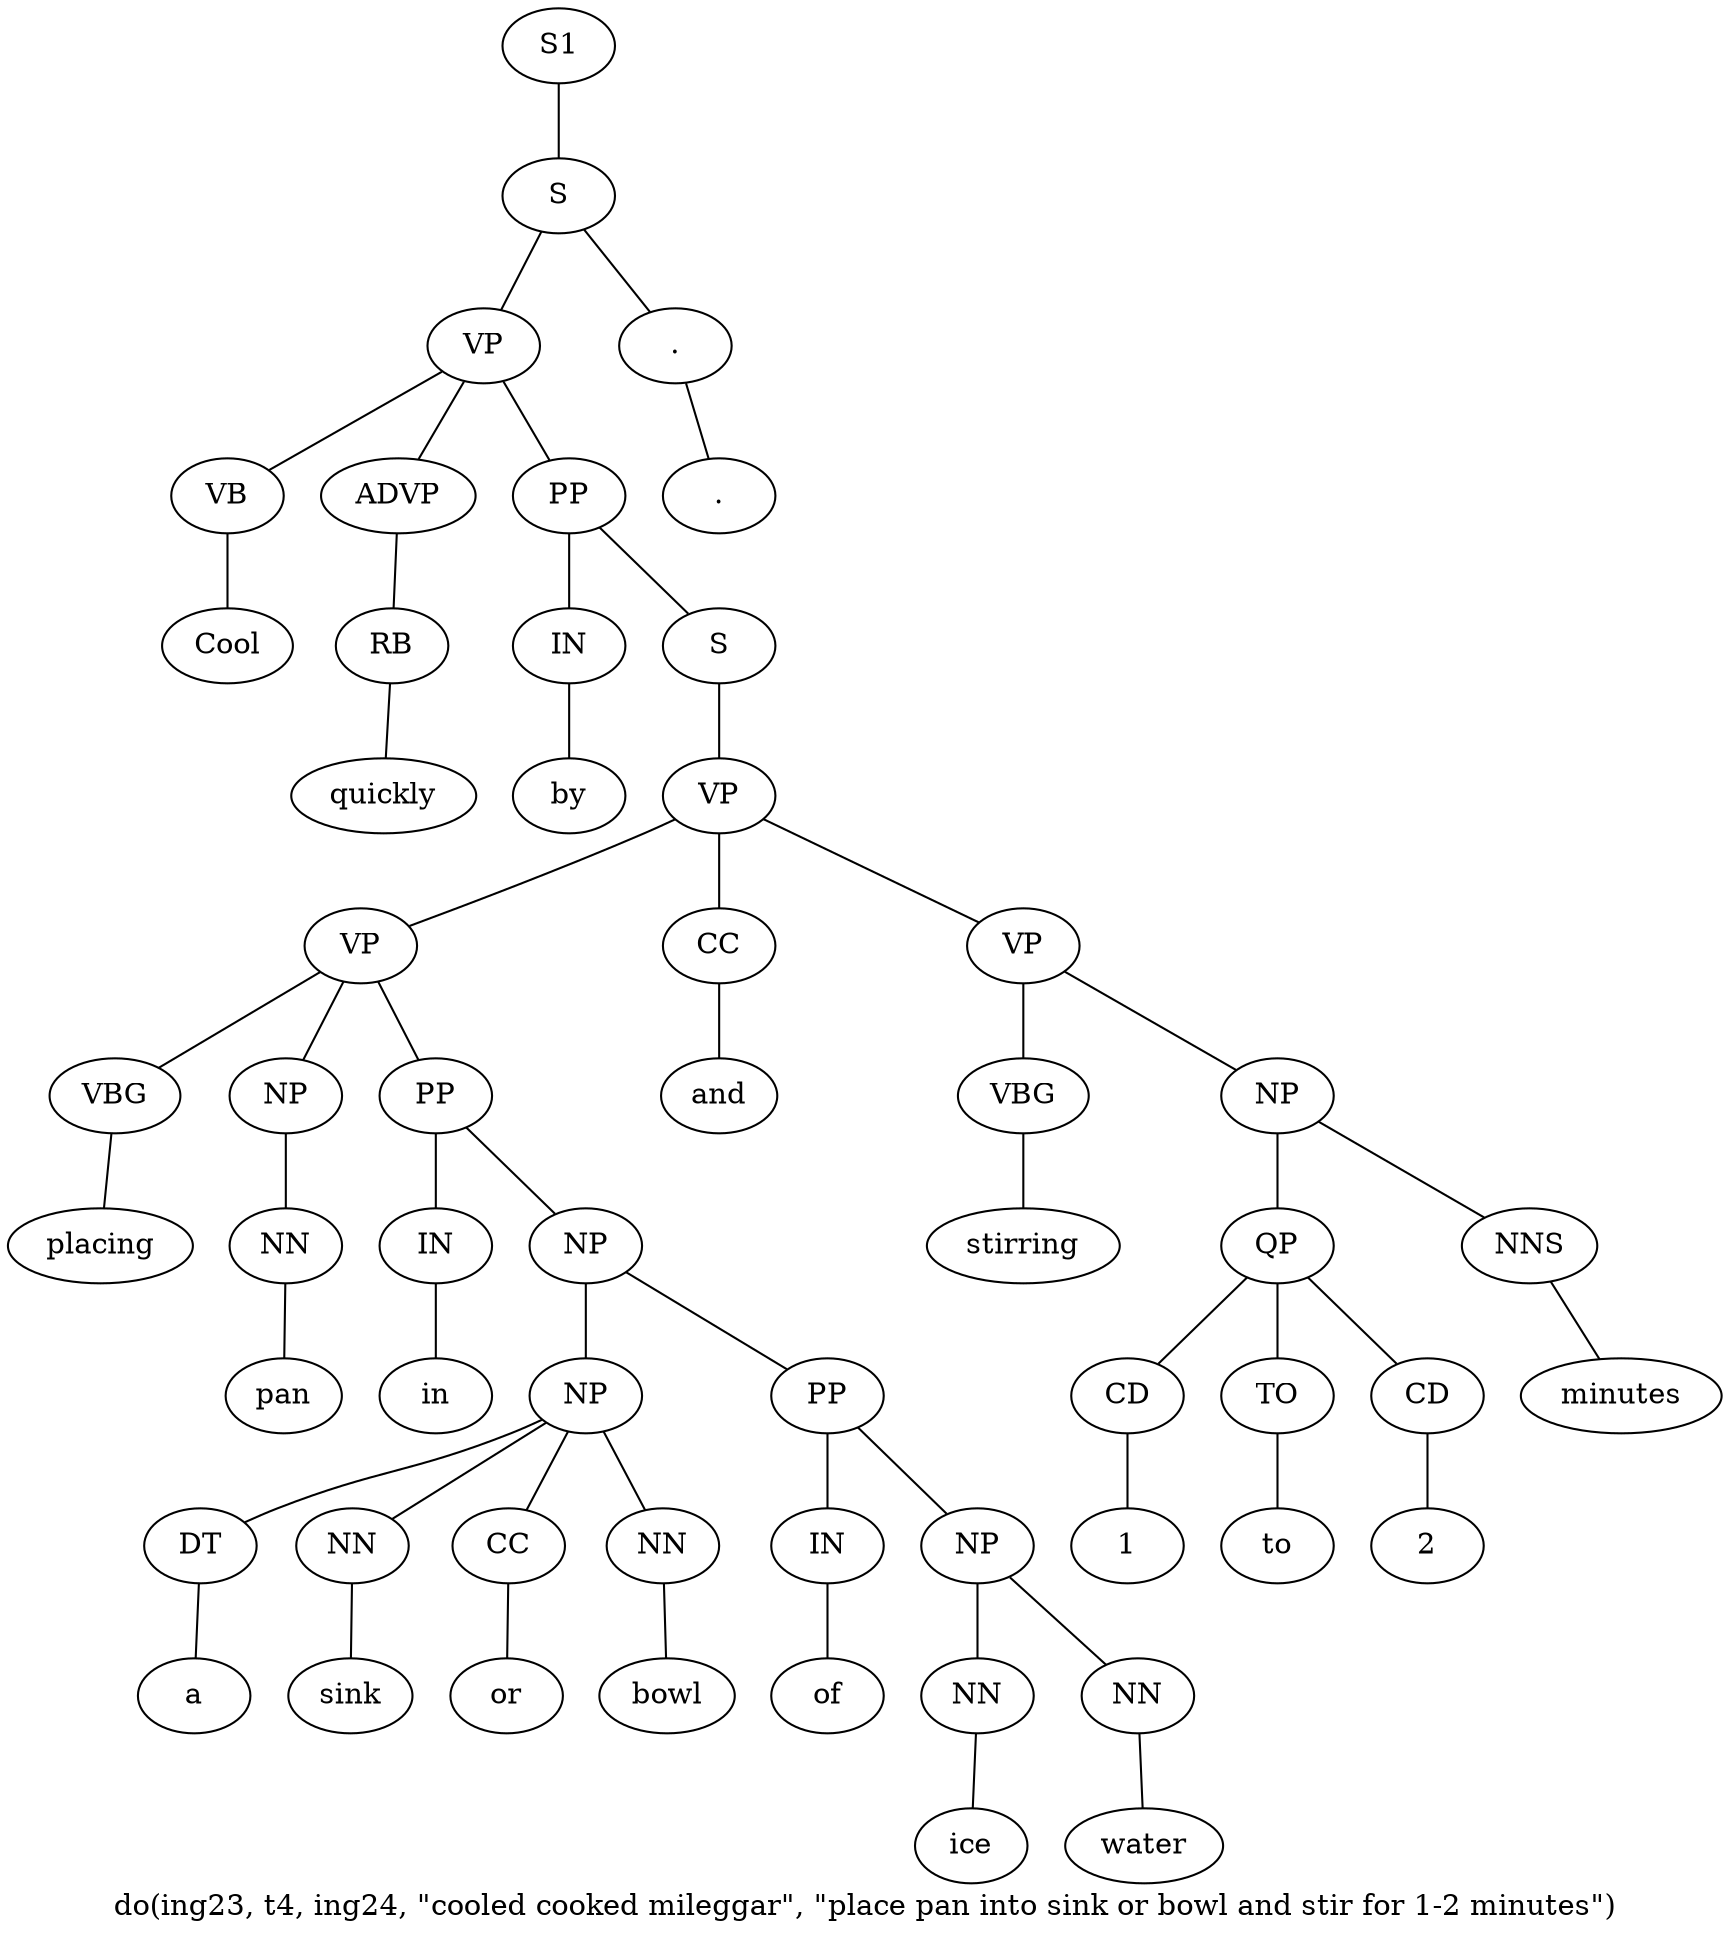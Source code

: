 graph SyntaxGraph {
	label = "do(ing23, t4, ing24, \"cooled cooked mileggar\", \"place pan into sink or bowl and stir for 1-2 minutes\")";
	Node0 [label="S1"];
	Node1 [label="S"];
	Node2 [label="VP"];
	Node3 [label="VB"];
	Node4 [label="Cool"];
	Node5 [label="ADVP"];
	Node6 [label="RB"];
	Node7 [label="quickly"];
	Node8 [label="PP"];
	Node9 [label="IN"];
	Node10 [label="by"];
	Node11 [label="S"];
	Node12 [label="VP"];
	Node13 [label="VP"];
	Node14 [label="VBG"];
	Node15 [label="placing"];
	Node16 [label="NP"];
	Node17 [label="NN"];
	Node18 [label="pan"];
	Node19 [label="PP"];
	Node20 [label="IN"];
	Node21 [label="in"];
	Node22 [label="NP"];
	Node23 [label="NP"];
	Node24 [label="DT"];
	Node25 [label="a"];
	Node26 [label="NN"];
	Node27 [label="sink"];
	Node28 [label="CC"];
	Node29 [label="or"];
	Node30 [label="NN"];
	Node31 [label="bowl"];
	Node32 [label="PP"];
	Node33 [label="IN"];
	Node34 [label="of"];
	Node35 [label="NP"];
	Node36 [label="NN"];
	Node37 [label="ice"];
	Node38 [label="NN"];
	Node39 [label="water"];
	Node40 [label="CC"];
	Node41 [label="and"];
	Node42 [label="VP"];
	Node43 [label="VBG"];
	Node44 [label="stirring"];
	Node45 [label="NP"];
	Node46 [label="QP"];
	Node47 [label="CD"];
	Node48 [label="1"];
	Node49 [label="TO"];
	Node50 [label="to"];
	Node51 [label="CD"];
	Node52 [label="2"];
	Node53 [label="NNS"];
	Node54 [label="minutes"];
	Node55 [label="."];
	Node56 [label="."];

	Node0 -- Node1;
	Node1 -- Node2;
	Node1 -- Node55;
	Node2 -- Node3;
	Node2 -- Node5;
	Node2 -- Node8;
	Node3 -- Node4;
	Node5 -- Node6;
	Node6 -- Node7;
	Node8 -- Node9;
	Node8 -- Node11;
	Node9 -- Node10;
	Node11 -- Node12;
	Node12 -- Node13;
	Node12 -- Node40;
	Node12 -- Node42;
	Node13 -- Node14;
	Node13 -- Node16;
	Node13 -- Node19;
	Node14 -- Node15;
	Node16 -- Node17;
	Node17 -- Node18;
	Node19 -- Node20;
	Node19 -- Node22;
	Node20 -- Node21;
	Node22 -- Node23;
	Node22 -- Node32;
	Node23 -- Node24;
	Node23 -- Node26;
	Node23 -- Node28;
	Node23 -- Node30;
	Node24 -- Node25;
	Node26 -- Node27;
	Node28 -- Node29;
	Node30 -- Node31;
	Node32 -- Node33;
	Node32 -- Node35;
	Node33 -- Node34;
	Node35 -- Node36;
	Node35 -- Node38;
	Node36 -- Node37;
	Node38 -- Node39;
	Node40 -- Node41;
	Node42 -- Node43;
	Node42 -- Node45;
	Node43 -- Node44;
	Node45 -- Node46;
	Node45 -- Node53;
	Node46 -- Node47;
	Node46 -- Node49;
	Node46 -- Node51;
	Node47 -- Node48;
	Node49 -- Node50;
	Node51 -- Node52;
	Node53 -- Node54;
	Node55 -- Node56;
}